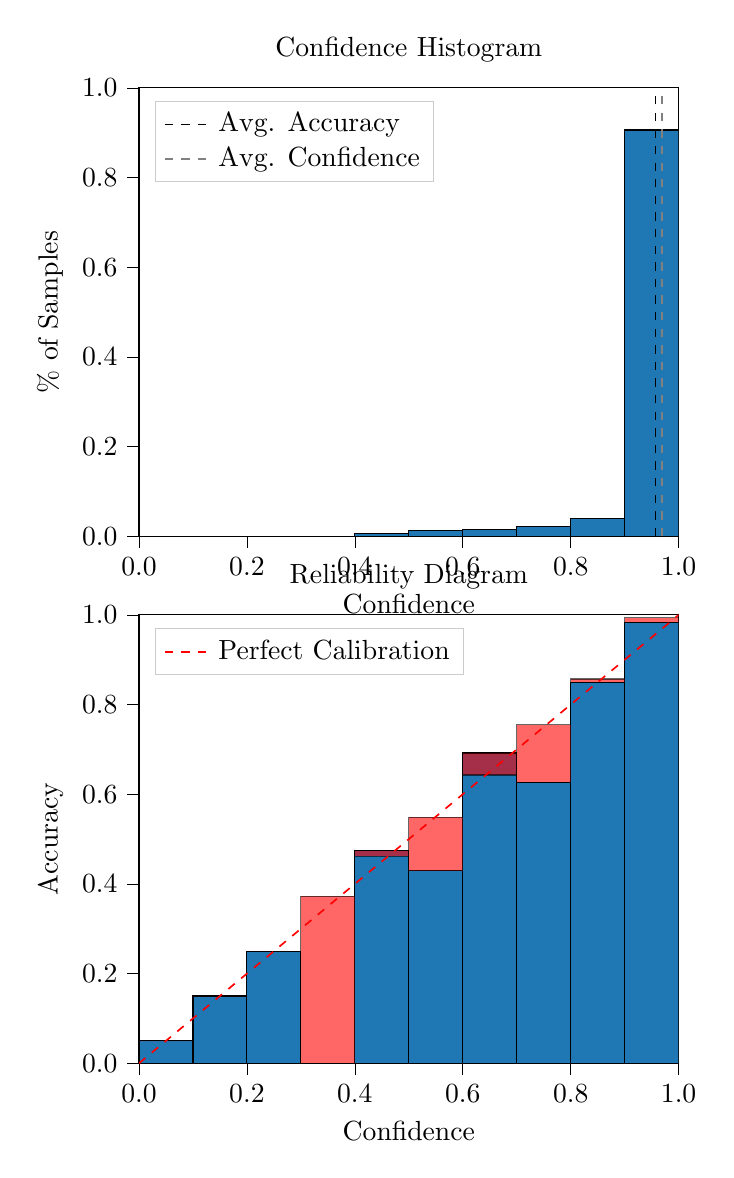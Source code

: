 % This file was created by tikzplotlib v0.9.8.
\begin{tikzpicture}

\definecolor{color0}{rgb}{0.122,0.467,0.706}

\begin{groupplot}[group style={group size=1 by 2}]
\nextgroupplot[
legend cell align={left},
legend style={
  fill opacity=0.8,
  draw opacity=1,
  text opacity=1,
  at={(0.03,0.97)},
  anchor=north west,
  draw=white!80!black
},
tick align=outside,
tick pos=left,
title={Confidence Histogram},
x grid style={white!69.02!black},
xlabel={Confidence},
xmin=0, xmax=1,
xtick style={color=black},
xtick={0,0.2,0.4,0.6,0.8,1},
xticklabels={0.0,0.2,0.4,0.6,0.8,1.0},
y grid style={white!69.02!black},
ylabel={\% of Samples},
ymin=0, ymax=1,
ytick style={color=black},
ytick={0,0.2,0.4,0.6,0.8,1},
yticklabels={0.0,0.2,0.4,0.6,0.8,1.0}
]
\draw[draw=black,fill=color0] (axis cs:-6.939e-18,0) rectangle (axis cs:0.1,0);
\draw[draw=black,fill=color0] (axis cs:0.1,0) rectangle (axis cs:0.2,0);
\draw[draw=black,fill=color0] (axis cs:0.2,0) rectangle (axis cs:0.3,0);
\draw[draw=black,fill=color0] (axis cs:0.3,0) rectangle (axis cs:0.4,0.0);
\draw[draw=black,fill=color0] (axis cs:0.4,0) rectangle (axis cs:0.5,0.006);
\draw[draw=black,fill=color0] (axis cs:0.5,0) rectangle (axis cs:0.6,0.012);
\draw[draw=black,fill=color0] (axis cs:0.6,0) rectangle (axis cs:0.7,0.015);
\draw[draw=black,fill=color0] (axis cs:0.7,0) rectangle (axis cs:0.8,0.022);
\draw[draw=black,fill=color0] (axis cs:0.8,0) rectangle (axis cs:0.9,0.039);
\draw[draw=black,fill=color0] (axis cs:0.9,0) rectangle (axis cs:1,0.906);
\addplot [semithick, black, dashed]
table {%
0.957 0
0.957 1
};
\addlegendentry{Avg. Accuracy}
\addplot [semithick, white!50.196!black, dashed]
table {%
0.969 0
0.969 1
};
\addlegendentry{Avg. Confidence}

\nextgroupplot[
legend cell align={left},
legend style={
  fill opacity=0.8,
  draw opacity=1,
  text opacity=1,
  at={(0.03,0.97)},
  anchor=north west,
  draw=white!80!black
},
tick align=outside,
tick pos=left,
title={Reliability Diagram},
x grid style={white!69.02!black},
xlabel={Confidence},
xmin=0, xmax=1,
xtick style={color=black},
xtick={0,0.2,0.4,0.6,0.8,1},
xticklabels={0.0,0.2,0.4,0.6,0.8,1.0},
y grid style={white!69.02!black},
ylabel={Accuracy},
ymin=0, ymax=1,
ytick style={color=black},
ytick={0,0.2,0.4,0.6,0.8,1},
yticklabels={0.0,0.2,0.4,0.6,0.8,1.0}
]
\draw[draw=black,fill=color0] (axis cs:-6.939e-18,0) rectangle (axis cs:0.1,0.05);
\draw[draw=black,fill=color0] (axis cs:0.1,0) rectangle (axis cs:0.2,0.15);
\draw[draw=black,fill=color0] (axis cs:0.2,0) rectangle (axis cs:0.3,0.25);
\draw[draw=black,fill=color0] (axis cs:0.3,0) rectangle (axis cs:0.4,0);
\draw[draw=black,fill=color0] (axis cs:0.4,0) rectangle (axis cs:0.5,0.474);
\draw[draw=black,fill=color0] (axis cs:0.5,0) rectangle (axis cs:0.6,0.429);
\draw[draw=black,fill=color0] (axis cs:0.6,0) rectangle (axis cs:0.7,0.692);
\draw[draw=black,fill=color0] (axis cs:0.7,0) rectangle (axis cs:0.8,0.627);
\draw[draw=black,fill=color0] (axis cs:0.8,0) rectangle (axis cs:0.9,0.85);
\draw[draw=black,fill=color0] (axis cs:0.9,0) rectangle (axis cs:1,0.984);
\draw[draw=black,fill=red,opacity=0.6] (axis cs:-6.939e-18,0.05) rectangle (axis cs:0.1,0.05);
\draw[draw=black,fill=red,opacity=0.6] (axis cs:0.1,0.15) rectangle (axis cs:0.2,0.15);
\draw[draw=black,fill=red,opacity=0.6] (axis cs:0.2,0.25) rectangle (axis cs:0.3,0.25);
\draw[draw=black,fill=red,opacity=0.6] (axis cs:0.3,0) rectangle (axis cs:0.4,0.372);
\draw[draw=black,fill=red,opacity=0.6] (axis cs:0.4,0.474) rectangle (axis cs:0.5,0.462);
\draw[draw=black,fill=red,opacity=0.6] (axis cs:0.5,0.429) rectangle (axis cs:0.6,0.549);
\draw[draw=black,fill=red,opacity=0.6] (axis cs:0.6,0.692) rectangle (axis cs:0.7,0.643);
\draw[draw=black,fill=red,opacity=0.6] (axis cs:0.7,0.627) rectangle (axis cs:0.8,0.755);
\draw[draw=black,fill=red,opacity=0.6] (axis cs:0.8,0.85) rectangle (axis cs:0.9,0.857);
\draw[draw=black,fill=red,opacity=0.6] (axis cs:0.9,0.984) rectangle (axis cs:1,0.994);
\addplot [semithick, red, dashed]
table {%
0 0
1 1
};
\addlegendentry{Perfect Calibration}
\end{groupplot}

\end{tikzpicture}
